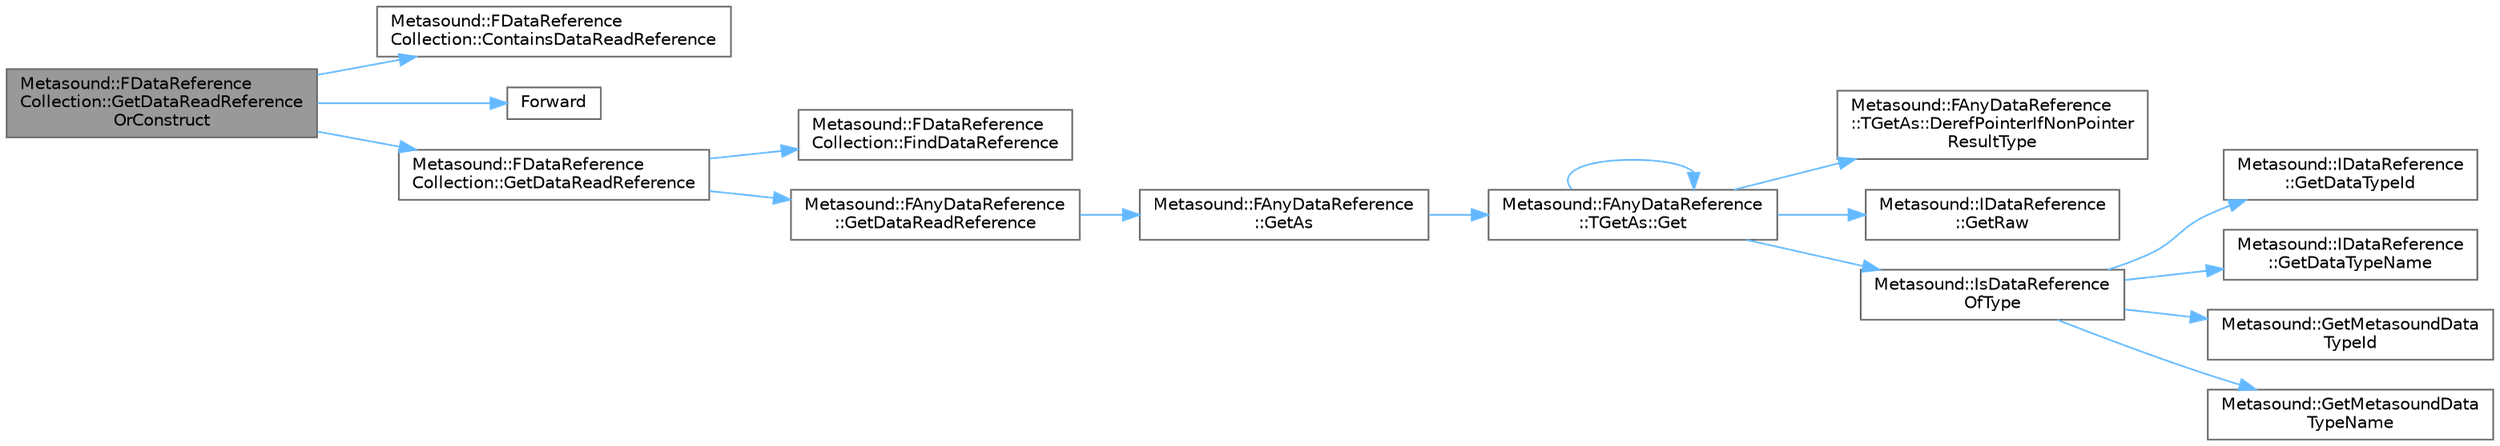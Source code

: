 digraph "Metasound::FDataReferenceCollection::GetDataReadReferenceOrConstruct"
{
 // INTERACTIVE_SVG=YES
 // LATEX_PDF_SIZE
  bgcolor="transparent";
  edge [fontname=Helvetica,fontsize=10,labelfontname=Helvetica,labelfontsize=10];
  node [fontname=Helvetica,fontsize=10,shape=box,height=0.2,width=0.4];
  rankdir="LR";
  Node1 [id="Node000001",label="Metasound::FDataReference\lCollection::GetDataReadReference\lOrConstruct",height=0.2,width=0.4,color="gray40", fillcolor="grey60", style="filled", fontcolor="black",tooltip="Returns a readable data ref from the collection or construct one if one is not there."];
  Node1 -> Node2 [id="edge1_Node000001_Node000002",color="steelblue1",style="solid",tooltip=" "];
  Node2 [id="Node000002",label="Metasound::FDataReference\lCollection::ContainsDataReadReference",height=0.2,width=0.4,color="grey40", fillcolor="white", style="filled",URL="$d5/db1/classMetasound_1_1FDataReferenceCollection.html#a27dd4f049178e74bc07e78ecc21acc10",tooltip="Query whether a readable data reference is within the collection."];
  Node1 -> Node3 [id="edge2_Node000001_Node000003",color="steelblue1",style="solid",tooltip=" "];
  Node3 [id="Node000003",label="Forward",height=0.2,width=0.4,color="grey40", fillcolor="white", style="filled",URL="$d4/d24/UnrealTemplate_8h.html#a68f280c1d561a8899a1e9e3ea8405d00",tooltip="Forward will cast a reference to an rvalue reference."];
  Node1 -> Node4 [id="edge3_Node000001_Node000004",color="steelblue1",style="solid",tooltip=" "];
  Node4 [id="Node000004",label="Metasound::FDataReference\lCollection::GetDataReadReference",height=0.2,width=0.4,color="grey40", fillcolor="white", style="filled",URL="$d5/db1/classMetasound_1_1FDataReferenceCollection.html#ac8cc7d9db37897cffd605d56419bcc51",tooltip="Returns a readable data ref from the collection."];
  Node4 -> Node5 [id="edge4_Node000004_Node000005",color="steelblue1",style="solid",tooltip=" "];
  Node5 [id="Node000005",label="Metasound::FDataReference\lCollection::FindDataReference",height=0.2,width=0.4,color="grey40", fillcolor="white", style="filled",URL="$d5/db1/classMetasound_1_1FDataReferenceCollection.html#a6a5061b1f48b05d526d8d228682d9504",tooltip="Returns pointer to data reference if it exists for a given vertex name."];
  Node4 -> Node6 [id="edge5_Node000004_Node000006",color="steelblue1",style="solid",tooltip=" "];
  Node6 [id="Node000006",label="Metasound::FAnyDataReference\l::GetDataReadReference",height=0.2,width=0.4,color="grey40", fillcolor="white", style="filled",URL="$d2/d0e/classMetasound_1_1FAnyDataReference.html#adc1bede55b15d38f0eff4849a065701a",tooltip="Get access to a TDataReadReference."];
  Node6 -> Node7 [id="edge6_Node000006_Node000007",color="steelblue1",style="solid",tooltip=" "];
  Node7 [id="Node000007",label="Metasound::FAnyDataReference\l::GetAs",height=0.2,width=0.4,color="grey40", fillcolor="white", style="filled",URL="$d2/d0e/classMetasound_1_1FAnyDataReference.html#a353769afff095f715ec568cebbdfae9a",tooltip="Return the data in the specified format."];
  Node7 -> Node8 [id="edge7_Node000007_Node000008",color="steelblue1",style="solid",tooltip=" "];
  Node8 [id="Node000008",label="Metasound::FAnyDataReference\l::TGetAs::Get",height=0.2,width=0.4,color="grey40", fillcolor="white", style="filled",URL="$d3/d0b/structMetasound_1_1FAnyDataReference_1_1TGetAs.html#a27001da8c8756969ded621e6a0d18115",tooltip=" "];
  Node8 -> Node9 [id="edge8_Node000008_Node000009",color="steelblue1",style="solid",tooltip=" "];
  Node9 [id="Node000009",label="Metasound::FAnyDataReference\l::TGetAs::DerefPointerIfNonPointer\lResultType",height=0.2,width=0.4,color="grey40", fillcolor="white", style="filled",URL="$d3/d0b/structMetasound_1_1FAnyDataReference_1_1TGetAs.html#a8215a6afda326a602d69817fb8fd6db0",tooltip=" "];
  Node8 -> Node8 [id="edge9_Node000008_Node000008",color="steelblue1",style="solid",tooltip=" "];
  Node8 -> Node10 [id="edge10_Node000008_Node000010",color="steelblue1",style="solid",tooltip=" "];
  Node10 [id="Node000010",label="Metasound::IDataReference\l::GetRaw",height=0.2,width=0.4,color="grey40", fillcolor="white", style="filled",URL="$de/dd6/classMetasound_1_1IDataReference.html#a0c965604623d0fbf3eb11639bb1ec181",tooltip="provides a raw pointer to the storage where the data actually resides."];
  Node8 -> Node11 [id="edge11_Node000008_Node000011",color="steelblue1",style="solid",tooltip=" "];
  Node11 [id="Node000011",label="Metasound::IsDataReference\lOfType",height=0.2,width=0.4,color="grey40", fillcolor="white", style="filled",URL="$d8/d33/namespaceMetasound.html#a86f74b0cab240248edf4d9d3fb7c56e4",tooltip="Test if an IDataReference contains the same data type as the template parameter."];
  Node11 -> Node12 [id="edge12_Node000011_Node000012",color="steelblue1",style="solid",tooltip=" "];
  Node12 [id="Node000012",label="Metasound::IDataReference\l::GetDataTypeId",height=0.2,width=0.4,color="grey40", fillcolor="white", style="filled",URL="$de/dd6/classMetasound_1_1IDataReference.html#a88ebe3633554852c808548e6e797c542",tooltip="Returns the ID of the parameter type."];
  Node11 -> Node13 [id="edge13_Node000011_Node000013",color="steelblue1",style="solid",tooltip=" "];
  Node13 [id="Node000013",label="Metasound::IDataReference\l::GetDataTypeName",height=0.2,width=0.4,color="grey40", fillcolor="white", style="filled",URL="$de/dd6/classMetasound_1_1IDataReference.html#a4ed2c7db8d492a767b957336ec4c8204",tooltip="Returns the name of the data type."];
  Node11 -> Node14 [id="edge14_Node000011_Node000014",color="steelblue1",style="solid",tooltip=" "];
  Node14 [id="Node000014",label="Metasound::GetMetasoundData\lTypeId",height=0.2,width=0.4,color="grey40", fillcolor="white", style="filled",URL="$d8/d33/namespaceMetasound.html#a699ea8ed4fb07fb7533c721127a6ac7b",tooltip="Return the data type ID for a registered data type."];
  Node11 -> Node15 [id="edge15_Node000011_Node000015",color="steelblue1",style="solid",tooltip=" "];
  Node15 [id="Node000015",label="Metasound::GetMetasoundData\lTypeName",height=0.2,width=0.4,color="grey40", fillcolor="white", style="filled",URL="$d8/d33/namespaceMetasound.html#a2cc582a51a655c14c6cfe340ded4140c",tooltip="Return the data type FName for a registered data type."];
}

